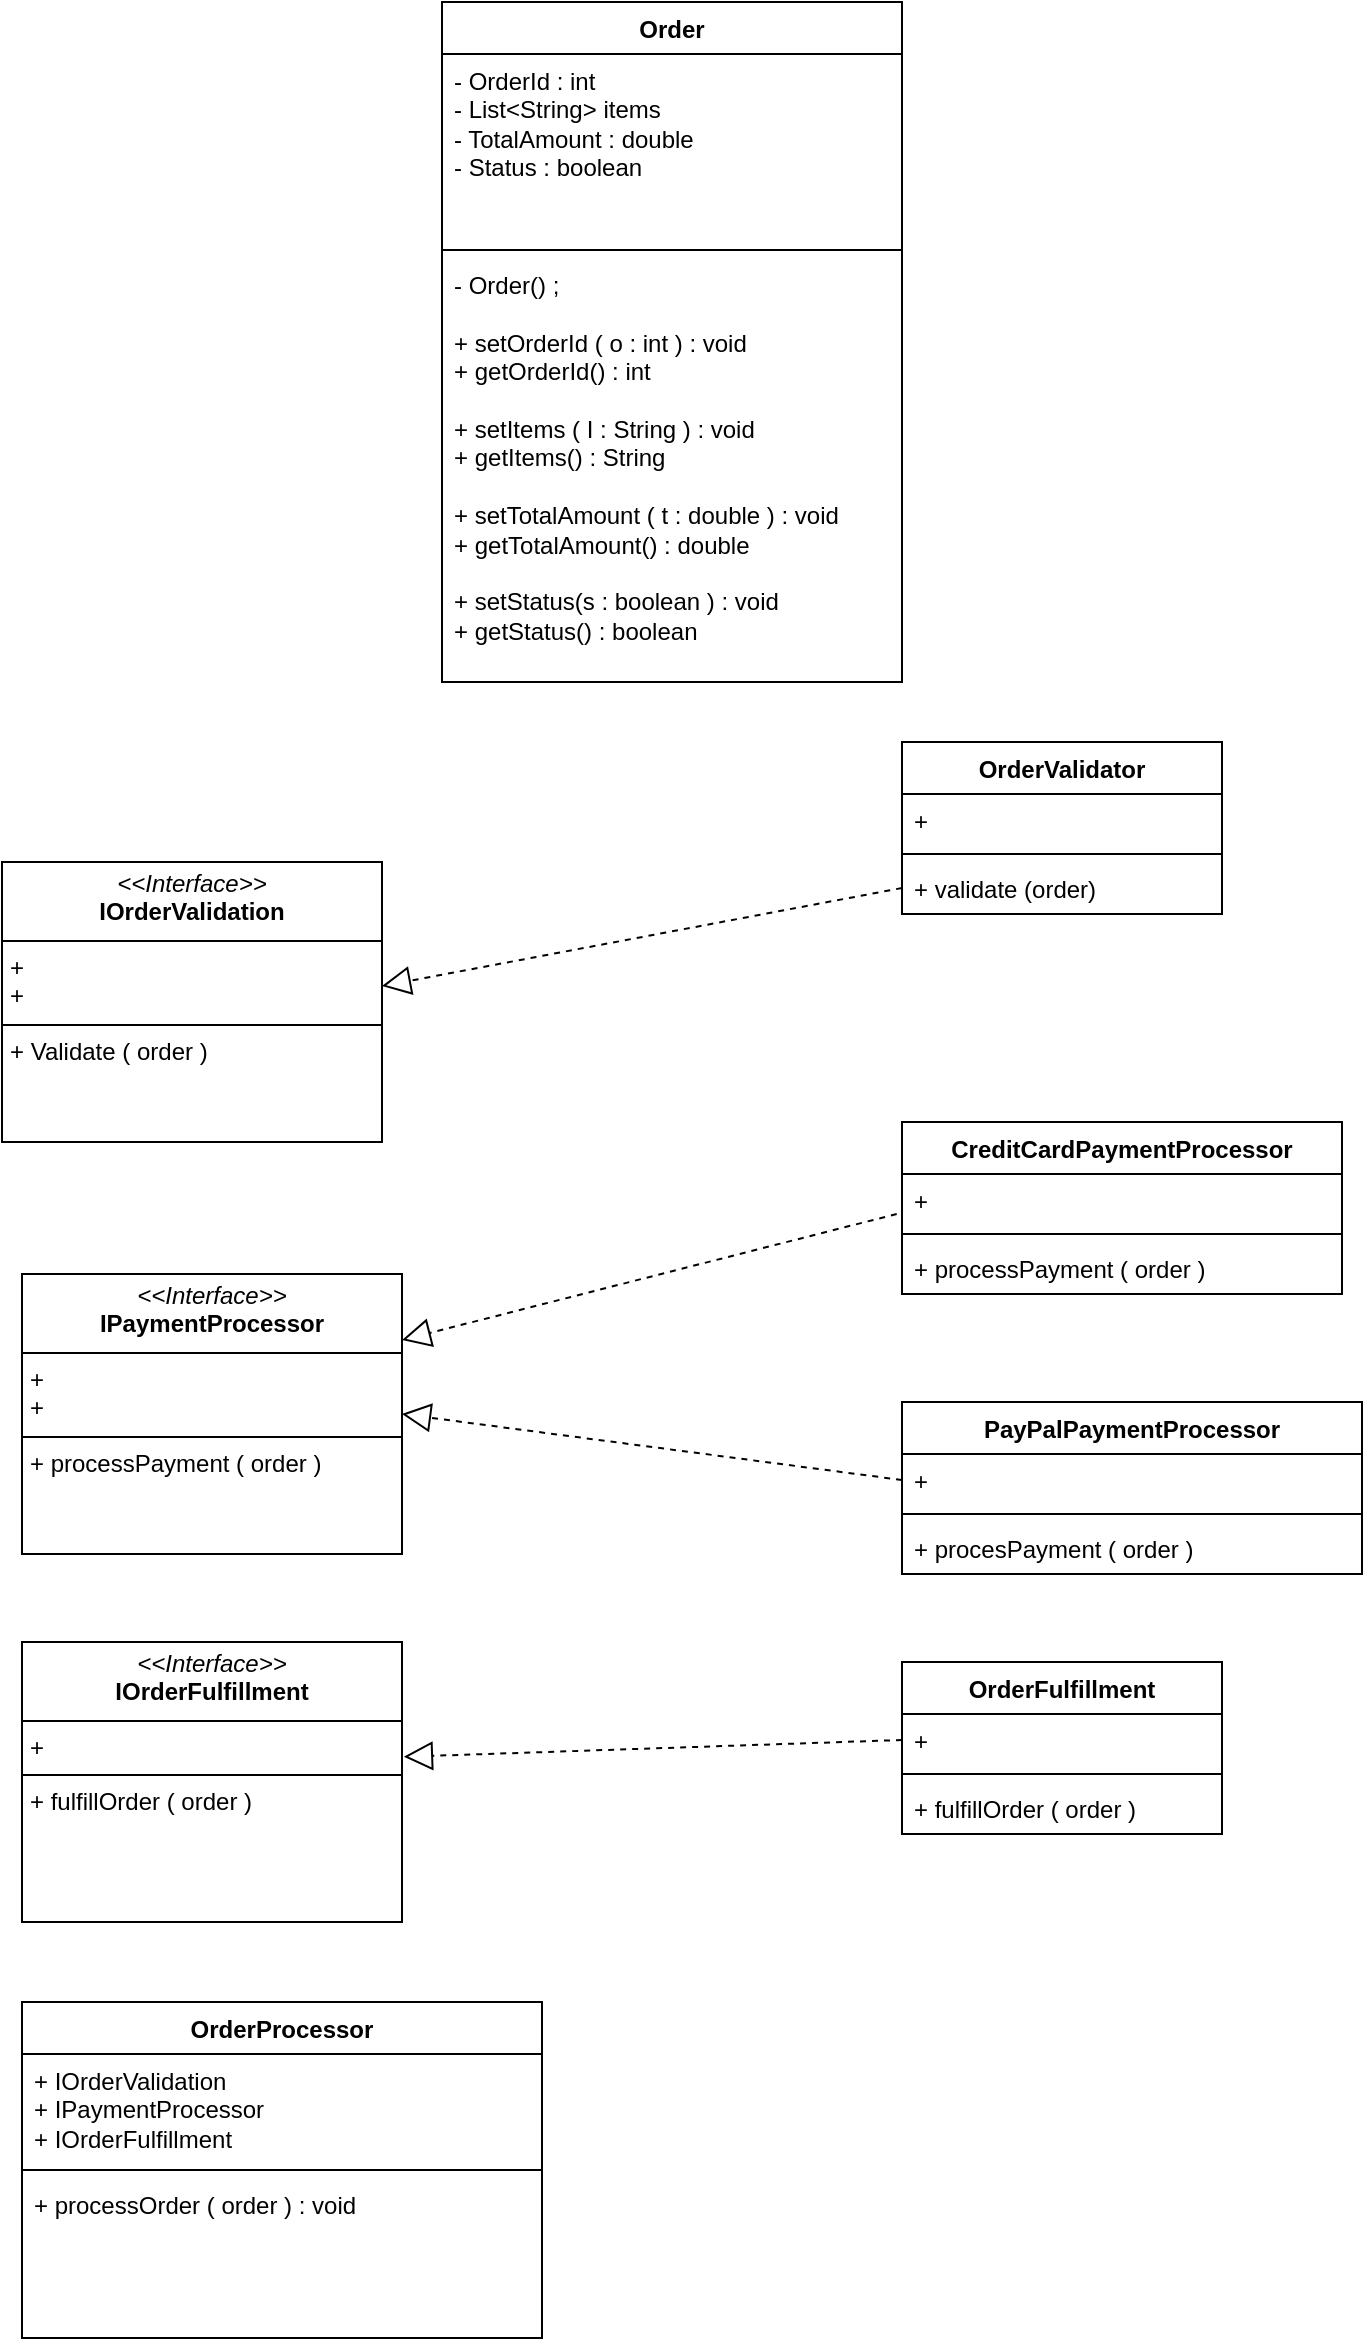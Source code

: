 <mxfile version="25.0.1">
  <diagram name="Trang-1" id="jCEB6PaP-gi2gs4GellH">
    <mxGraphModel dx="660" dy="527" grid="1" gridSize="10" guides="1" tooltips="1" connect="1" arrows="1" fold="1" page="1" pageScale="1" pageWidth="827" pageHeight="1169" math="0" shadow="0">
      <root>
        <mxCell id="0" />
        <mxCell id="1" parent="0" />
        <mxCell id="d9woxfEZ1lFpWKKHIqds-1" value="Order" style="swimlane;fontStyle=1;align=center;verticalAlign=top;childLayout=stackLayout;horizontal=1;startSize=26;horizontalStack=0;resizeParent=1;resizeParentMax=0;resizeLast=0;collapsible=1;marginBottom=0;whiteSpace=wrap;html=1;" parent="1" vertex="1">
          <mxGeometry x="300" y="60" width="230" height="340" as="geometry" />
        </mxCell>
        <mxCell id="d9woxfEZ1lFpWKKHIqds-2" value="- OrderId : int&lt;div&gt;- List&amp;lt;String&amp;gt; items&amp;nbsp;&lt;/div&gt;&lt;div&gt;- TotalAmount : double&amp;nbsp;&lt;/div&gt;&lt;div&gt;- Status : boolean&lt;/div&gt;" style="text;strokeColor=none;fillColor=none;align=left;verticalAlign=top;spacingLeft=4;spacingRight=4;overflow=hidden;rotatable=0;points=[[0,0.5],[1,0.5]];portConstraint=eastwest;whiteSpace=wrap;html=1;" parent="d9woxfEZ1lFpWKKHIqds-1" vertex="1">
          <mxGeometry y="26" width="230" height="94" as="geometry" />
        </mxCell>
        <mxCell id="d9woxfEZ1lFpWKKHIqds-3" value="" style="line;strokeWidth=1;fillColor=none;align=left;verticalAlign=middle;spacingTop=-1;spacingLeft=3;spacingRight=3;rotatable=0;labelPosition=right;points=[];portConstraint=eastwest;strokeColor=inherit;" parent="d9woxfEZ1lFpWKKHIqds-1" vertex="1">
          <mxGeometry y="120" width="230" height="8" as="geometry" />
        </mxCell>
        <mxCell id="d9woxfEZ1lFpWKKHIqds-4" value="- Order() ;&amp;nbsp;&lt;div&gt;&lt;br&gt;&lt;/div&gt;&lt;div&gt;+ setOrderId ( o : int ) : void&lt;/div&gt;&lt;div&gt;+ getOrderId() : int&amp;nbsp;&lt;/div&gt;&lt;div&gt;&lt;br&gt;&lt;/div&gt;&lt;div&gt;+ setItems ( I : String ) : void&lt;/div&gt;&lt;div&gt;+ getItems() : String&lt;/div&gt;&lt;div&gt;&lt;br&gt;&lt;/div&gt;&lt;div&gt;+ setTotalAmount ( t : double ) : void&amp;nbsp;&lt;/div&gt;&lt;div&gt;+ getTotalAmount() : double&amp;nbsp;&lt;/div&gt;&lt;div&gt;&lt;br&gt;&lt;/div&gt;&lt;div&gt;+ setStatus(s : boolean ) : void&lt;/div&gt;&lt;div&gt;+ getStatus() : boolean&lt;/div&gt;" style="text;strokeColor=none;fillColor=none;align=left;verticalAlign=top;spacingLeft=4;spacingRight=4;overflow=hidden;rotatable=0;points=[[0,0.5],[1,0.5]];portConstraint=eastwest;whiteSpace=wrap;html=1;" parent="d9woxfEZ1lFpWKKHIqds-1" vertex="1">
          <mxGeometry y="128" width="230" height="212" as="geometry" />
        </mxCell>
        <mxCell id="d9woxfEZ1lFpWKKHIqds-5" value="&lt;p style=&quot;margin:0px;margin-top:4px;text-align:center;&quot;&gt;&lt;i&gt;&amp;lt;&amp;lt;Interface&amp;gt;&amp;gt;&lt;/i&gt;&lt;br&gt;&lt;b&gt;IOrderValidation&lt;/b&gt;&lt;/p&gt;&lt;hr size=&quot;1&quot; style=&quot;border-style:solid;&quot;&gt;&lt;p style=&quot;margin:0px;margin-left:4px;&quot;&gt;+&amp;nbsp;&lt;br&gt;+&amp;nbsp;&lt;/p&gt;&lt;hr size=&quot;1&quot; style=&quot;border-style:solid;&quot;&gt;&lt;p style=&quot;margin:0px;margin-left:4px;&quot;&gt;+ Validate ( order )&amp;nbsp;&lt;/p&gt;" style="verticalAlign=top;align=left;overflow=fill;html=1;whiteSpace=wrap;" parent="1" vertex="1">
          <mxGeometry x="80" y="490" width="190" height="140" as="geometry" />
        </mxCell>
        <mxCell id="d9woxfEZ1lFpWKKHIqds-14" value="&lt;p style=&quot;margin:0px;margin-top:4px;text-align:center;&quot;&gt;&lt;i&gt;&amp;lt;&amp;lt;Interface&amp;gt;&amp;gt;&lt;/i&gt;&lt;br&gt;&lt;b&gt;IPaymentProcessor&lt;/b&gt;&lt;/p&gt;&lt;hr size=&quot;1&quot; style=&quot;border-style:solid;&quot;&gt;&lt;p style=&quot;margin:0px;margin-left:4px;&quot;&gt;+&amp;nbsp;&lt;br&gt;+&amp;nbsp;&lt;/p&gt;&lt;hr size=&quot;1&quot; style=&quot;border-style:solid;&quot;&gt;&lt;p style=&quot;margin:0px;margin-left:4px;&quot;&gt;+ processPayment ( order )&amp;nbsp;&lt;/p&gt;" style="verticalAlign=top;align=left;overflow=fill;html=1;whiteSpace=wrap;" parent="1" vertex="1">
          <mxGeometry x="90" y="696" width="190" height="140" as="geometry" />
        </mxCell>
        <mxCell id="d9woxfEZ1lFpWKKHIqds-15" value="CreditCardPaymentProcessor" style="swimlane;fontStyle=1;align=center;verticalAlign=top;childLayout=stackLayout;horizontal=1;startSize=26;horizontalStack=0;resizeParent=1;resizeParentMax=0;resizeLast=0;collapsible=1;marginBottom=0;whiteSpace=wrap;html=1;" parent="1" vertex="1">
          <mxGeometry x="530" y="620" width="220" height="86" as="geometry" />
        </mxCell>
        <mxCell id="d9woxfEZ1lFpWKKHIqds-16" value="+&amp;nbsp;" style="text;strokeColor=none;fillColor=none;align=left;verticalAlign=top;spacingLeft=4;spacingRight=4;overflow=hidden;rotatable=0;points=[[0,0.5],[1,0.5]];portConstraint=eastwest;whiteSpace=wrap;html=1;" parent="d9woxfEZ1lFpWKKHIqds-15" vertex="1">
          <mxGeometry y="26" width="220" height="26" as="geometry" />
        </mxCell>
        <mxCell id="d9woxfEZ1lFpWKKHIqds-17" value="" style="line;strokeWidth=1;fillColor=none;align=left;verticalAlign=middle;spacingTop=-1;spacingLeft=3;spacingRight=3;rotatable=0;labelPosition=right;points=[];portConstraint=eastwest;strokeColor=inherit;" parent="d9woxfEZ1lFpWKKHIqds-15" vertex="1">
          <mxGeometry y="52" width="220" height="8" as="geometry" />
        </mxCell>
        <mxCell id="d9woxfEZ1lFpWKKHIqds-18" value="+ processPayment ( order )&amp;nbsp;" style="text;strokeColor=none;fillColor=none;align=left;verticalAlign=top;spacingLeft=4;spacingRight=4;overflow=hidden;rotatable=0;points=[[0,0.5],[1,0.5]];portConstraint=eastwest;whiteSpace=wrap;html=1;" parent="d9woxfEZ1lFpWKKHIqds-15" vertex="1">
          <mxGeometry y="60" width="220" height="26" as="geometry" />
        </mxCell>
        <mxCell id="d9woxfEZ1lFpWKKHIqds-19" value="PayPalPaymentProcessor" style="swimlane;fontStyle=1;align=center;verticalAlign=top;childLayout=stackLayout;horizontal=1;startSize=26;horizontalStack=0;resizeParent=1;resizeParentMax=0;resizeLast=0;collapsible=1;marginBottom=0;whiteSpace=wrap;html=1;" parent="1" vertex="1">
          <mxGeometry x="530" y="760" width="230" height="86" as="geometry" />
        </mxCell>
        <mxCell id="d9woxfEZ1lFpWKKHIqds-20" value="+&amp;nbsp;" style="text;strokeColor=none;fillColor=none;align=left;verticalAlign=top;spacingLeft=4;spacingRight=4;overflow=hidden;rotatable=0;points=[[0,0.5],[1,0.5]];portConstraint=eastwest;whiteSpace=wrap;html=1;" parent="d9woxfEZ1lFpWKKHIqds-19" vertex="1">
          <mxGeometry y="26" width="230" height="26" as="geometry" />
        </mxCell>
        <mxCell id="d9woxfEZ1lFpWKKHIqds-21" value="" style="line;strokeWidth=1;fillColor=none;align=left;verticalAlign=middle;spacingTop=-1;spacingLeft=3;spacingRight=3;rotatable=0;labelPosition=right;points=[];portConstraint=eastwest;strokeColor=inherit;" parent="d9woxfEZ1lFpWKKHIqds-19" vertex="1">
          <mxGeometry y="52" width="230" height="8" as="geometry" />
        </mxCell>
        <mxCell id="d9woxfEZ1lFpWKKHIqds-22" value="+ procesPayment ( order )&amp;nbsp;" style="text;strokeColor=none;fillColor=none;align=left;verticalAlign=top;spacingLeft=4;spacingRight=4;overflow=hidden;rotatable=0;points=[[0,0.5],[1,0.5]];portConstraint=eastwest;whiteSpace=wrap;html=1;" parent="d9woxfEZ1lFpWKKHIqds-19" vertex="1">
          <mxGeometry y="60" width="230" height="26" as="geometry" />
        </mxCell>
        <mxCell id="d9woxfEZ1lFpWKKHIqds-24" value="OrderProcessor" style="swimlane;fontStyle=1;align=center;verticalAlign=top;childLayout=stackLayout;horizontal=1;startSize=26;horizontalStack=0;resizeParent=1;resizeParentMax=0;resizeLast=0;collapsible=1;marginBottom=0;whiteSpace=wrap;html=1;" parent="1" vertex="1">
          <mxGeometry x="90" y="1060" width="260" height="168" as="geometry" />
        </mxCell>
        <mxCell id="d9woxfEZ1lFpWKKHIqds-25" value="+ IOrderValidation&lt;div&gt;+ IPaymentProcessor&lt;/div&gt;&lt;div&gt;+ IOrderFulfillment&lt;/div&gt;&lt;div&gt;&amp;nbsp;&lt;div&gt;&lt;br&gt;&lt;/div&gt;&lt;/div&gt;" style="text;strokeColor=none;fillColor=none;align=left;verticalAlign=top;spacingLeft=4;spacingRight=4;overflow=hidden;rotatable=0;points=[[0,0.5],[1,0.5]];portConstraint=eastwest;whiteSpace=wrap;html=1;" parent="d9woxfEZ1lFpWKKHIqds-24" vertex="1">
          <mxGeometry y="26" width="260" height="54" as="geometry" />
        </mxCell>
        <mxCell id="d9woxfEZ1lFpWKKHIqds-26" value="" style="line;strokeWidth=1;fillColor=none;align=left;verticalAlign=middle;spacingTop=-1;spacingLeft=3;spacingRight=3;rotatable=0;labelPosition=right;points=[];portConstraint=eastwest;strokeColor=inherit;" parent="d9woxfEZ1lFpWKKHIqds-24" vertex="1">
          <mxGeometry y="80" width="260" height="8" as="geometry" />
        </mxCell>
        <mxCell id="d9woxfEZ1lFpWKKHIqds-27" value="+ processOrder ( order ) : void&lt;span style=&quot;background-color: initial;&quot;&gt;&amp;nbsp;&amp;nbsp;&lt;/span&gt;&lt;div&gt;&lt;div&gt;&lt;br&gt;&lt;/div&gt;&lt;/div&gt;" style="text;strokeColor=none;fillColor=none;align=left;verticalAlign=top;spacingLeft=4;spacingRight=4;overflow=hidden;rotatable=0;points=[[0,0.5],[1,0.5]];portConstraint=eastwest;whiteSpace=wrap;html=1;" parent="d9woxfEZ1lFpWKKHIqds-24" vertex="1">
          <mxGeometry y="88" width="260" height="80" as="geometry" />
        </mxCell>
        <mxCell id="DWDGj1BNdblhGYi1fPZa-1" value="OrderValidator" style="swimlane;fontStyle=1;align=center;verticalAlign=top;childLayout=stackLayout;horizontal=1;startSize=26;horizontalStack=0;resizeParent=1;resizeParentMax=0;resizeLast=0;collapsible=1;marginBottom=0;whiteSpace=wrap;html=1;" parent="1" vertex="1">
          <mxGeometry x="530" y="430" width="160" height="86" as="geometry" />
        </mxCell>
        <mxCell id="DWDGj1BNdblhGYi1fPZa-2" value="+&amp;nbsp;" style="text;strokeColor=none;fillColor=none;align=left;verticalAlign=top;spacingLeft=4;spacingRight=4;overflow=hidden;rotatable=0;points=[[0,0.5],[1,0.5]];portConstraint=eastwest;whiteSpace=wrap;html=1;" parent="DWDGj1BNdblhGYi1fPZa-1" vertex="1">
          <mxGeometry y="26" width="160" height="26" as="geometry" />
        </mxCell>
        <mxCell id="DWDGj1BNdblhGYi1fPZa-3" value="" style="line;strokeWidth=1;fillColor=none;align=left;verticalAlign=middle;spacingTop=-1;spacingLeft=3;spacingRight=3;rotatable=0;labelPosition=right;points=[];portConstraint=eastwest;strokeColor=inherit;" parent="DWDGj1BNdblhGYi1fPZa-1" vertex="1">
          <mxGeometry y="52" width="160" height="8" as="geometry" />
        </mxCell>
        <mxCell id="DWDGj1BNdblhGYi1fPZa-4" value="+ validate (order)&amp;nbsp;" style="text;strokeColor=none;fillColor=none;align=left;verticalAlign=top;spacingLeft=4;spacingRight=4;overflow=hidden;rotatable=0;points=[[0,0.5],[1,0.5]];portConstraint=eastwest;whiteSpace=wrap;html=1;" parent="DWDGj1BNdblhGYi1fPZa-1" vertex="1">
          <mxGeometry y="60" width="160" height="26" as="geometry" />
        </mxCell>
        <mxCell id="DWDGj1BNdblhGYi1fPZa-5" value="" style="endArrow=block;dashed=1;endFill=0;endSize=12;html=1;rounded=0;entryX=1;entryY=0.443;entryDx=0;entryDy=0;entryPerimeter=0;exitX=0;exitY=0.5;exitDx=0;exitDy=0;" parent="1" source="DWDGj1BNdblhGYi1fPZa-4" target="d9woxfEZ1lFpWKKHIqds-5" edge="1">
          <mxGeometry width="160" relative="1" as="geometry">
            <mxPoint x="330" y="660" as="sourcePoint" />
            <mxPoint x="490" y="660" as="targetPoint" />
          </mxGeometry>
        </mxCell>
        <mxCell id="DWDGj1BNdblhGYi1fPZa-6" value="" style="endArrow=block;dashed=1;endFill=0;endSize=12;html=1;rounded=0;entryX=1;entryY=0.443;entryDx=0;entryDy=0;entryPerimeter=0;exitX=-0.012;exitY=0.769;exitDx=0;exitDy=0;exitPerimeter=0;" parent="1" source="d9woxfEZ1lFpWKKHIqds-16" edge="1">
          <mxGeometry width="160" relative="1" as="geometry">
            <mxPoint x="540" y="680" as="sourcePoint" />
            <mxPoint x="280" y="729" as="targetPoint" />
          </mxGeometry>
        </mxCell>
        <mxCell id="DWDGj1BNdblhGYi1fPZa-7" value="" style="endArrow=block;dashed=1;endFill=0;endSize=12;html=1;rounded=0;entryX=1;entryY=0.5;entryDx=0;entryDy=0;exitX=0;exitY=0.5;exitDx=0;exitDy=0;" parent="1" source="d9woxfEZ1lFpWKKHIqds-20" target="d9woxfEZ1lFpWKKHIqds-14" edge="1">
          <mxGeometry width="160" relative="1" as="geometry">
            <mxPoint x="330" y="660" as="sourcePoint" />
            <mxPoint x="490" y="660" as="targetPoint" />
          </mxGeometry>
        </mxCell>
        <mxCell id="DWDGj1BNdblhGYi1fPZa-8" value="&lt;p style=&quot;margin:0px;margin-top:4px;text-align:center;&quot;&gt;&lt;i&gt;&amp;lt;&amp;lt;Interface&amp;gt;&amp;gt;&lt;/i&gt;&lt;br&gt;&lt;b&gt;IOrderFulfillment&lt;/b&gt;&lt;/p&gt;&lt;hr size=&quot;1&quot; style=&quot;border-style:solid;&quot;&gt;&lt;p style=&quot;margin:0px;margin-left:4px;&quot;&gt;+&amp;nbsp;&lt;/p&gt;&lt;hr size=&quot;1&quot; style=&quot;border-style:solid;&quot;&gt;&lt;p style=&quot;margin:0px;margin-left:4px;&quot;&gt;+ fulfillOrder ( order )&amp;nbsp;&lt;/p&gt;" style="verticalAlign=top;align=left;overflow=fill;html=1;whiteSpace=wrap;" parent="1" vertex="1">
          <mxGeometry x="90" y="880" width="190" height="140" as="geometry" />
        </mxCell>
        <mxCell id="o9-GRGtGSI6-RD8Y7BCe-1" value="OrderFulfillment" style="swimlane;fontStyle=1;align=center;verticalAlign=top;childLayout=stackLayout;horizontal=1;startSize=26;horizontalStack=0;resizeParent=1;resizeParentMax=0;resizeLast=0;collapsible=1;marginBottom=0;whiteSpace=wrap;html=1;" vertex="1" parent="1">
          <mxGeometry x="530" y="890" width="160" height="86" as="geometry" />
        </mxCell>
        <mxCell id="o9-GRGtGSI6-RD8Y7BCe-2" value="+&amp;nbsp;" style="text;strokeColor=none;fillColor=none;align=left;verticalAlign=top;spacingLeft=4;spacingRight=4;overflow=hidden;rotatable=0;points=[[0,0.5],[1,0.5]];portConstraint=eastwest;whiteSpace=wrap;html=1;" vertex="1" parent="o9-GRGtGSI6-RD8Y7BCe-1">
          <mxGeometry y="26" width="160" height="26" as="geometry" />
        </mxCell>
        <mxCell id="o9-GRGtGSI6-RD8Y7BCe-3" value="" style="line;strokeWidth=1;fillColor=none;align=left;verticalAlign=middle;spacingTop=-1;spacingLeft=3;spacingRight=3;rotatable=0;labelPosition=right;points=[];portConstraint=eastwest;strokeColor=inherit;" vertex="1" parent="o9-GRGtGSI6-RD8Y7BCe-1">
          <mxGeometry y="52" width="160" height="8" as="geometry" />
        </mxCell>
        <mxCell id="o9-GRGtGSI6-RD8Y7BCe-4" value="+ fulfillOrder ( order )&amp;nbsp;" style="text;strokeColor=none;fillColor=none;align=left;verticalAlign=top;spacingLeft=4;spacingRight=4;overflow=hidden;rotatable=0;points=[[0,0.5],[1,0.5]];portConstraint=eastwest;whiteSpace=wrap;html=1;" vertex="1" parent="o9-GRGtGSI6-RD8Y7BCe-1">
          <mxGeometry y="60" width="160" height="26" as="geometry" />
        </mxCell>
        <mxCell id="o9-GRGtGSI6-RD8Y7BCe-5" value="" style="endArrow=block;dashed=1;endFill=0;endSize=12;html=1;rounded=0;entryX=1.005;entryY=0.41;entryDx=0;entryDy=0;entryPerimeter=0;exitX=0;exitY=0.5;exitDx=0;exitDy=0;" edge="1" parent="1" source="o9-GRGtGSI6-RD8Y7BCe-2" target="DWDGj1BNdblhGYi1fPZa-8">
          <mxGeometry width="160" relative="1" as="geometry">
            <mxPoint x="340" y="960" as="sourcePoint" />
            <mxPoint x="500" y="960" as="targetPoint" />
          </mxGeometry>
        </mxCell>
      </root>
    </mxGraphModel>
  </diagram>
</mxfile>
